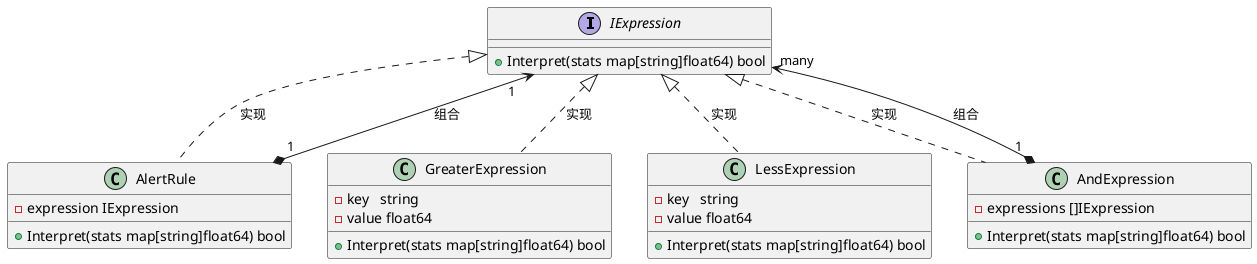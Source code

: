 @startuml proxy
interface       IExpression

IExpression <|.. AlertRule : 实现
IExpression <|.. GreaterExpression : 实现
IExpression <|.. LessExpression : 实现
IExpression <|.. AndExpression : 实现
IExpression "many" <--* "1" AndExpression : 组合
IExpression "1" <--* "1" AlertRule : 组合

interface IExpression{
	+Interpret(stats map[string]float64) bool
}

class AlertRule {
    -expression IExpression
    +Interpret(stats map[string]float64) bool
}

class GreaterExpression {
	-key   string
	-value float64
	+Interpret(stats map[string]float64) bool
}

class LessExpression {
	-key   string
	-value float64
	+Interpret(stats map[string]float64) bool
}

class AndExpression {
	-expressions []IExpression
	+Interpret(stats map[string]float64) bool
}
@enduml

